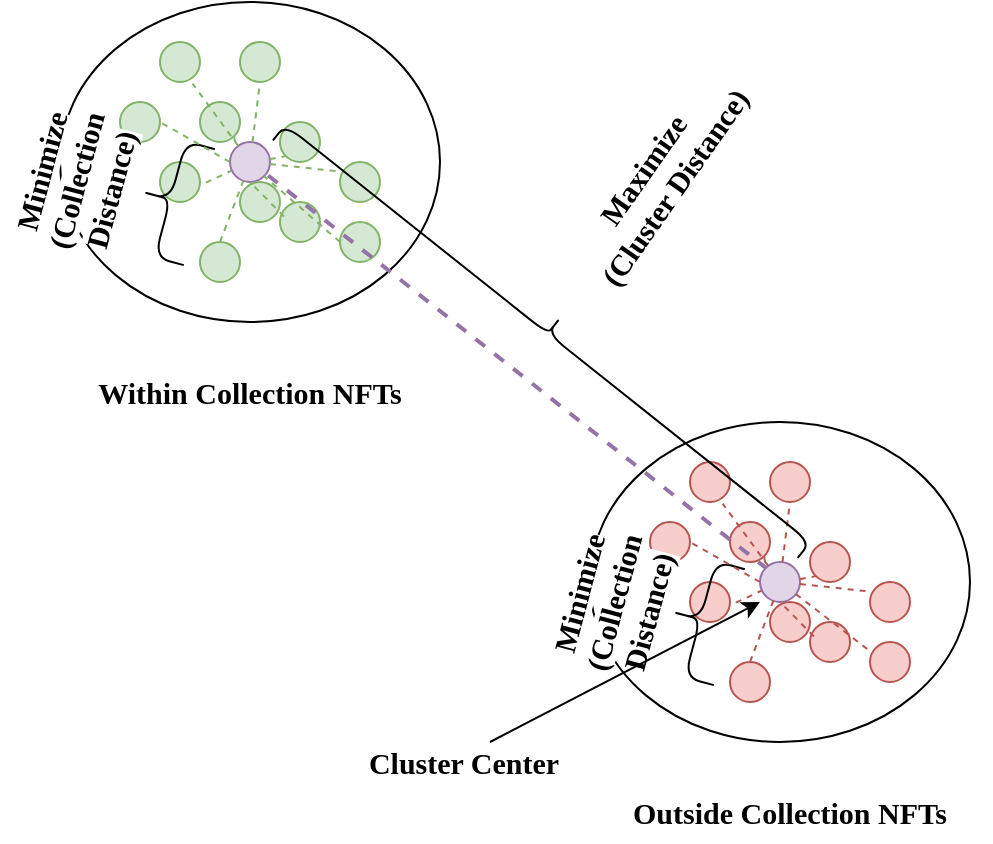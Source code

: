 <mxfile version="20.2.7" type="device"><diagram id="brc-46e0PO8EPQsznpxJ" name="Page-1"><mxGraphModel dx="1093" dy="527" grid="1" gridSize="10" guides="1" tooltips="1" connect="1" arrows="1" fold="1" page="1" pageScale="1" pageWidth="850" pageHeight="1100" math="0" shadow="0"><root><mxCell id="0"/><mxCell id="1" parent="0"/><mxCell id="v1wjf9izlJEfH41Vqydj-316" value="" style="group" vertex="1" connectable="0" parent="1"><mxGeometry x="72.011" y="170" width="482.989" height="420" as="geometry"/></mxCell><mxCell id="v1wjf9izlJEfH41Vqydj-227" value="" style="ellipse;whiteSpace=wrap;html=1;fontFamily=Times New Roman;fontSize=15;" vertex="1" parent="v1wjf9izlJEfH41Vqydj-316"><mxGeometry x="282.989" y="210" width="190" height="160" as="geometry"/></mxCell><mxCell id="v1wjf9izlJEfH41Vqydj-228" value="" style="ellipse;whiteSpace=wrap;html=1;aspect=fixed;fontFamily=Times New Roman;fontSize=15;fillColor=#f8cecc;strokeColor=#b85450;" vertex="1" parent="v1wjf9izlJEfH41Vqydj-316"><mxGeometry x="372.989" y="230" width="20" height="20" as="geometry"/></mxCell><mxCell id="v1wjf9izlJEfH41Vqydj-229" value="" style="ellipse;whiteSpace=wrap;html=1;aspect=fixed;fontFamily=Times New Roman;fontSize=15;fillColor=#f8cecc;strokeColor=#b85450;" vertex="1" parent="v1wjf9izlJEfH41Vqydj-316"><mxGeometry x="392.989" y="270" width="20" height="20" as="geometry"/></mxCell><mxCell id="v1wjf9izlJEfH41Vqydj-230" value="" style="ellipse;whiteSpace=wrap;html=1;aspect=fixed;fontFamily=Times New Roman;fontSize=15;fillColor=#f8cecc;strokeColor=#b85450;" vertex="1" parent="v1wjf9izlJEfH41Vqydj-316"><mxGeometry x="352.989" y="260" width="20" height="20" as="geometry"/></mxCell><mxCell id="v1wjf9izlJEfH41Vqydj-231" value="" style="ellipse;whiteSpace=wrap;html=1;aspect=fixed;fontFamily=Times New Roman;fontSize=15;fillColor=#e1d5e7;strokeColor=#9673a6;" vertex="1" parent="v1wjf9izlJEfH41Vqydj-316"><mxGeometry x="367.989" y="280" width="20" height="20" as="geometry"/></mxCell><mxCell id="v1wjf9izlJEfH41Vqydj-232" value="" style="ellipse;whiteSpace=wrap;html=1;aspect=fixed;fontFamily=Times New Roman;fontSize=15;fillColor=#f8cecc;strokeColor=#b85450;" vertex="1" parent="v1wjf9izlJEfH41Vqydj-316"><mxGeometry x="392.989" y="310" width="20" height="20" as="geometry"/></mxCell><mxCell id="v1wjf9izlJEfH41Vqydj-233" value="" style="ellipse;whiteSpace=wrap;html=1;aspect=fixed;fontFamily=Times New Roman;fontSize=15;fillColor=#f8cecc;strokeColor=#b85450;" vertex="1" parent="v1wjf9izlJEfH41Vqydj-316"><mxGeometry x="422.989" y="290" width="20" height="20" as="geometry"/></mxCell><mxCell id="v1wjf9izlJEfH41Vqydj-234" value="" style="ellipse;whiteSpace=wrap;html=1;aspect=fixed;fontFamily=Times New Roman;fontSize=15;fillColor=#f8cecc;strokeColor=#b85450;" vertex="1" parent="v1wjf9izlJEfH41Vqydj-316"><mxGeometry x="422.989" y="320" width="20" height="20" as="geometry"/></mxCell><mxCell id="v1wjf9izlJEfH41Vqydj-235" value="" style="ellipse;whiteSpace=wrap;html=1;aspect=fixed;fontFamily=Times New Roman;fontSize=15;fillColor=#f8cecc;strokeColor=#b85450;" vertex="1" parent="v1wjf9izlJEfH41Vqydj-316"><mxGeometry x="332.989" y="230" width="20" height="20" as="geometry"/></mxCell><mxCell id="v1wjf9izlJEfH41Vqydj-236" value="" style="ellipse;whiteSpace=wrap;html=1;aspect=fixed;fontFamily=Times New Roman;fontSize=15;fillColor=#f8cecc;strokeColor=#b85450;" vertex="1" parent="v1wjf9izlJEfH41Vqydj-316"><mxGeometry x="312.989" y="260" width="20" height="20" as="geometry"/></mxCell><mxCell id="v1wjf9izlJEfH41Vqydj-237" value="" style="ellipse;whiteSpace=wrap;html=1;aspect=fixed;fontFamily=Times New Roman;fontSize=15;fillColor=#f8cecc;strokeColor=#b85450;" vertex="1" parent="v1wjf9izlJEfH41Vqydj-316"><mxGeometry x="332.989" y="290" width="20" height="20" as="geometry"/></mxCell><mxCell id="v1wjf9izlJEfH41Vqydj-238" value="" style="ellipse;whiteSpace=wrap;html=1;aspect=fixed;fontFamily=Times New Roman;fontSize=15;fillColor=#f8cecc;strokeColor=#b85450;" vertex="1" parent="v1wjf9izlJEfH41Vqydj-316"><mxGeometry x="352.989" y="330" width="20" height="20" as="geometry"/></mxCell><mxCell id="v1wjf9izlJEfH41Vqydj-239" value="" style="shape=curlyBracket;whiteSpace=wrap;html=1;rounded=1;fontFamily=Times New Roman;fontSize=15;size=0.5;rotation=15;fillColor=default;strokeColor=default;" vertex="1" parent="v1wjf9izlJEfH41Vqydj-316"><mxGeometry x="323.159" y="278.7" width="30" height="59.99" as="geometry"/></mxCell><mxCell id="v1wjf9izlJEfH41Vqydj-240" value="&lt;span style=&quot;background-color: rgb(255, 255, 255);&quot;&gt;&lt;b&gt;Minimize (Collection Distance)&lt;/b&gt;&lt;/span&gt;" style="text;html=1;strokeColor=none;fillColor=none;align=center;verticalAlign=middle;whiteSpace=wrap;rounded=0;fontFamily=Times New Roman;fontSize=15;rotation=-75;" vertex="1" parent="v1wjf9izlJEfH41Vqydj-316"><mxGeometry x="251.879" y="285" width="85" height="30" as="geometry"/></mxCell><mxCell id="v1wjf9izlJEfH41Vqydj-241" value="" style="ellipse;whiteSpace=wrap;html=1;aspect=fixed;fontFamily=Times New Roman;fontSize=15;fillColor=#f8cecc;strokeColor=#b85450;" vertex="1" parent="v1wjf9izlJEfH41Vqydj-316"><mxGeometry x="372.989" y="300" width="20" height="20" as="geometry"/></mxCell><mxCell id="v1wjf9izlJEfH41Vqydj-242" value="" style="endArrow=none;dashed=1;html=1;rounded=0;fontFamily=Times New Roman;fontSize=15;exitX=0.5;exitY=0;exitDx=0;exitDy=0;entryX=0.341;entryY=0.946;entryDx=0;entryDy=0;entryPerimeter=0;fillColor=#f8cecc;strokeColor=#b85450;" edge="1" parent="v1wjf9izlJEfH41Vqydj-316" source="v1wjf9izlJEfH41Vqydj-238" target="v1wjf9izlJEfH41Vqydj-231"><mxGeometry width="50" height="50" relative="1" as="geometry"><mxPoint x="212.989" y="390" as="sourcePoint"/><mxPoint x="262.989" y="340" as="targetPoint"/></mxGeometry></mxCell><mxCell id="v1wjf9izlJEfH41Vqydj-243" value="" style="endArrow=none;dashed=1;html=1;rounded=0;fontFamily=Times New Roman;fontSize=15;entryX=0;entryY=0;entryDx=0;entryDy=0;exitX=1;exitY=1;exitDx=0;exitDy=0;fillColor=#f8cecc;strokeColor=#b85450;" edge="1" parent="v1wjf9izlJEfH41Vqydj-316" source="v1wjf9izlJEfH41Vqydj-230" target="v1wjf9izlJEfH41Vqydj-231"><mxGeometry width="50" height="50" relative="1" as="geometry"><mxPoint x="313.159" y="295" as="sourcePoint"/><mxPoint x="363.159" y="245" as="targetPoint"/></mxGeometry></mxCell><mxCell id="v1wjf9izlJEfH41Vqydj-244" value="" style="endArrow=none;dashed=1;html=1;rounded=0;fontFamily=Times New Roman;fontSize=15;entryX=0.815;entryY=1.041;entryDx=0;entryDy=0;entryPerimeter=0;fillColor=#f8cecc;strokeColor=#b85450;" edge="1" parent="v1wjf9izlJEfH41Vqydj-316" source="v1wjf9izlJEfH41Vqydj-231" target="v1wjf9izlJEfH41Vqydj-235"><mxGeometry width="50" height="50" relative="1" as="geometry"><mxPoint x="342.989" y="300" as="sourcePoint"/><mxPoint x="392.989" y="250" as="targetPoint"/></mxGeometry></mxCell><mxCell id="v1wjf9izlJEfH41Vqydj-245" value="" style="endArrow=none;dashed=1;html=1;rounded=0;fontFamily=Times New Roman;fontSize=15;entryX=0.5;entryY=1;entryDx=0;entryDy=0;fillColor=#f8cecc;strokeColor=#b85450;" edge="1" parent="v1wjf9izlJEfH41Vqydj-316" source="v1wjf9izlJEfH41Vqydj-231" target="v1wjf9izlJEfH41Vqydj-228"><mxGeometry width="50" height="50" relative="1" as="geometry"><mxPoint x="322.989" y="310" as="sourcePoint"/><mxPoint x="372.989" y="260" as="targetPoint"/></mxGeometry></mxCell><mxCell id="v1wjf9izlJEfH41Vqydj-246" value="" style="endArrow=none;dashed=1;html=1;rounded=0;fontFamily=Times New Roman;fontSize=15;entryX=0;entryY=1;entryDx=0;entryDy=0;fillColor=#f8cecc;strokeColor=#b85450;" edge="1" parent="v1wjf9izlJEfH41Vqydj-316" source="v1wjf9izlJEfH41Vqydj-231" target="v1wjf9izlJEfH41Vqydj-229"><mxGeometry width="50" height="50" relative="1" as="geometry"><mxPoint x="402.989" y="300" as="sourcePoint"/><mxPoint x="452.989" y="250" as="targetPoint"/></mxGeometry></mxCell><mxCell id="v1wjf9izlJEfH41Vqydj-247" value="" style="endArrow=none;dashed=1;html=1;rounded=0;fontFamily=Times New Roman;fontSize=15;entryX=-0.004;entryY=0.238;entryDx=0;entryDy=0;entryPerimeter=0;fillColor=#f8cecc;strokeColor=#b85450;" edge="1" parent="v1wjf9izlJEfH41Vqydj-316" source="v1wjf9izlJEfH41Vqydj-231" target="v1wjf9izlJEfH41Vqydj-233"><mxGeometry width="50" height="50" relative="1" as="geometry"><mxPoint x="422.989" y="310" as="sourcePoint"/><mxPoint x="472.989" y="260" as="targetPoint"/></mxGeometry></mxCell><mxCell id="v1wjf9izlJEfH41Vqydj-248" value="" style="endArrow=none;dashed=1;html=1;rounded=0;fontFamily=Times New Roman;fontSize=15;entryX=0.5;entryY=1;entryDx=0;entryDy=0;exitX=0.1;exitY=0.363;exitDx=0;exitDy=0;exitPerimeter=0;fillColor=#f8cecc;strokeColor=#b85450;" edge="1" parent="v1wjf9izlJEfH41Vqydj-316" source="v1wjf9izlJEfH41Vqydj-232" target="v1wjf9izlJEfH41Vqydj-231"><mxGeometry width="50" height="50" relative="1" as="geometry"><mxPoint x="362.989" y="370" as="sourcePoint"/><mxPoint x="412.989" y="320" as="targetPoint"/></mxGeometry></mxCell><mxCell id="v1wjf9izlJEfH41Vqydj-249" value="" style="endArrow=none;dashed=1;html=1;rounded=0;fontFamily=Times New Roman;fontSize=15;entryX=1;entryY=0.5;entryDx=0;entryDy=0;exitX=0;exitY=0.5;exitDx=0;exitDy=0;fillColor=#f8cecc;strokeColor=#b85450;" edge="1" parent="v1wjf9izlJEfH41Vqydj-316" source="v1wjf9izlJEfH41Vqydj-231" target="v1wjf9izlJEfH41Vqydj-236"><mxGeometry width="50" height="50" relative="1" as="geometry"><mxPoint x="322.989" y="300" as="sourcePoint"/><mxPoint x="372.989" y="250" as="targetPoint"/></mxGeometry></mxCell><mxCell id="v1wjf9izlJEfH41Vqydj-250" value="" style="endArrow=none;dashed=1;html=1;rounded=0;fontFamily=Times New Roman;fontSize=15;entryX=0.037;entryY=0.717;entryDx=0;entryDy=0;entryPerimeter=0;fillColor=#f8cecc;strokeColor=#b85450;" edge="1" parent="v1wjf9izlJEfH41Vqydj-316" source="v1wjf9izlJEfH41Vqydj-239" target="v1wjf9izlJEfH41Vqydj-231"><mxGeometry width="50" height="50" relative="1" as="geometry"><mxPoint x="342.989" y="380" as="sourcePoint"/><mxPoint x="392.989" y="330" as="targetPoint"/></mxGeometry></mxCell><mxCell id="v1wjf9izlJEfH41Vqydj-143" value="" style="ellipse;whiteSpace=wrap;html=1;fontFamily=Times New Roman;fontSize=15;" vertex="1" parent="v1wjf9izlJEfH41Vqydj-316"><mxGeometry x="17.989" width="190" height="160" as="geometry"/></mxCell><mxCell id="v1wjf9izlJEfH41Vqydj-131" value="" style="ellipse;whiteSpace=wrap;html=1;aspect=fixed;fontFamily=Times New Roman;fontSize=15;fillColor=#d5e8d4;strokeColor=#82b366;" vertex="1" parent="v1wjf9izlJEfH41Vqydj-316"><mxGeometry x="107.989" y="20" width="20" height="20" as="geometry"/></mxCell><mxCell id="v1wjf9izlJEfH41Vqydj-132" value="" style="ellipse;whiteSpace=wrap;html=1;aspect=fixed;fontFamily=Times New Roman;fontSize=15;fillColor=#d5e8d4;strokeColor=#82b366;" vertex="1" parent="v1wjf9izlJEfH41Vqydj-316"><mxGeometry x="127.989" y="60" width="20" height="20" as="geometry"/></mxCell><mxCell id="v1wjf9izlJEfH41Vqydj-133" value="" style="ellipse;whiteSpace=wrap;html=1;aspect=fixed;fontFamily=Times New Roman;fontSize=15;fillColor=#d5e8d4;strokeColor=#82b366;" vertex="1" parent="v1wjf9izlJEfH41Vqydj-316"><mxGeometry x="87.989" y="50" width="20" height="20" as="geometry"/></mxCell><mxCell id="v1wjf9izlJEfH41Vqydj-134" value="" style="ellipse;whiteSpace=wrap;html=1;aspect=fixed;fontFamily=Times New Roman;fontSize=15;fillColor=#e1d5e7;strokeColor=#9673a6;" vertex="1" parent="v1wjf9izlJEfH41Vqydj-316"><mxGeometry x="102.989" y="70" width="20" height="20" as="geometry"/></mxCell><mxCell id="v1wjf9izlJEfH41Vqydj-135" value="" style="ellipse;whiteSpace=wrap;html=1;aspect=fixed;fontFamily=Times New Roman;fontSize=15;fillColor=#d5e8d4;strokeColor=#82b366;" vertex="1" parent="v1wjf9izlJEfH41Vqydj-316"><mxGeometry x="127.989" y="100" width="20" height="20" as="geometry"/></mxCell><mxCell id="v1wjf9izlJEfH41Vqydj-136" value="" style="ellipse;whiteSpace=wrap;html=1;aspect=fixed;fontFamily=Times New Roman;fontSize=15;fillColor=#d5e8d4;strokeColor=#82b366;" vertex="1" parent="v1wjf9izlJEfH41Vqydj-316"><mxGeometry x="157.989" y="80" width="20" height="20" as="geometry"/></mxCell><mxCell id="v1wjf9izlJEfH41Vqydj-137" value="" style="ellipse;whiteSpace=wrap;html=1;aspect=fixed;fontFamily=Times New Roman;fontSize=15;fillColor=#d5e8d4;strokeColor=#82b366;" vertex="1" parent="v1wjf9izlJEfH41Vqydj-316"><mxGeometry x="157.989" y="110" width="20" height="20" as="geometry"/></mxCell><mxCell id="v1wjf9izlJEfH41Vqydj-138" value="" style="ellipse;whiteSpace=wrap;html=1;aspect=fixed;fontFamily=Times New Roman;fontSize=15;fillColor=#d5e8d4;strokeColor=#82b366;" vertex="1" parent="v1wjf9izlJEfH41Vqydj-316"><mxGeometry x="67.989" y="20" width="20" height="20" as="geometry"/></mxCell><mxCell id="v1wjf9izlJEfH41Vqydj-139" value="" style="ellipse;whiteSpace=wrap;html=1;aspect=fixed;fontFamily=Times New Roman;fontSize=15;fillColor=#d5e8d4;strokeColor=#82b366;" vertex="1" parent="v1wjf9izlJEfH41Vqydj-316"><mxGeometry x="47.989" y="50" width="20" height="20" as="geometry"/></mxCell><mxCell id="v1wjf9izlJEfH41Vqydj-140" value="" style="ellipse;whiteSpace=wrap;html=1;aspect=fixed;fontFamily=Times New Roman;fontSize=15;fillColor=#d5e8d4;strokeColor=#82b366;" vertex="1" parent="v1wjf9izlJEfH41Vqydj-316"><mxGeometry x="67.989" y="80" width="20" height="20" as="geometry"/></mxCell><mxCell id="v1wjf9izlJEfH41Vqydj-141" value="" style="ellipse;whiteSpace=wrap;html=1;aspect=fixed;fontFamily=Times New Roman;fontSize=15;fillColor=#d5e8d4;strokeColor=#82b366;" vertex="1" parent="v1wjf9izlJEfH41Vqydj-316"><mxGeometry x="87.989" y="120" width="20" height="20" as="geometry"/></mxCell><mxCell id="v1wjf9izlJEfH41Vqydj-160" value="&lt;b&gt;Within Collection NFTs&lt;/b&gt;" style="text;html=1;strokeColor=none;fillColor=none;align=center;verticalAlign=middle;whiteSpace=wrap;rounded=0;fontFamily=Times New Roman;fontSize=15;" vertex="1" parent="v1wjf9izlJEfH41Vqydj-316"><mxGeometry x="12.989" y="180" width="200" height="30" as="geometry"/></mxCell><mxCell id="v1wjf9izlJEfH41Vqydj-161" value="&lt;b&gt;Outside Collection NFTs&lt;/b&gt;" style="text;html=1;strokeColor=none;fillColor=none;align=center;verticalAlign=middle;whiteSpace=wrap;rounded=0;fontFamily=Times New Roman;fontSize=15;" vertex="1" parent="v1wjf9izlJEfH41Vqydj-316"><mxGeometry x="282.989" y="390" width="200" height="30" as="geometry"/></mxCell><mxCell id="v1wjf9izlJEfH41Vqydj-165" value="" style="shape=curlyBracket;whiteSpace=wrap;html=1;rounded=1;fontFamily=Times New Roman;fontSize=15;size=0.5;rotation=15;fillColor=#d5e8d4;strokeColor=default;" vertex="1" parent="v1wjf9izlJEfH41Vqydj-316"><mxGeometry x="58.159" y="68.7" width="30" height="59.99" as="geometry"/></mxCell><mxCell id="v1wjf9izlJEfH41Vqydj-166" value="&lt;span style=&quot;background-color: rgb(255, 255, 255);&quot;&gt;&lt;b&gt;Minimize (Collection Distance)&lt;br&gt;&lt;/b&gt;&lt;/span&gt;" style="text;html=1;strokeColor=none;fillColor=none;align=center;verticalAlign=middle;whiteSpace=wrap;rounded=0;fontFamily=Times New Roman;fontSize=15;rotation=-75;" vertex="1" parent="v1wjf9izlJEfH41Vqydj-316"><mxGeometry x="-17.011" y="73.83" width="85" height="30" as="geometry"/></mxCell><mxCell id="v1wjf9izlJEfH41Vqydj-172" value="" style="endArrow=none;dashed=1;html=1;rounded=0;fontFamily=Times New Roman;fontSize=15;entryX=0;entryY=0;entryDx=0;entryDy=0;exitX=0.955;exitY=0.838;exitDx=0;exitDy=0;exitPerimeter=0;fillColor=#e1d5e7;strokeColor=#9673a6;strokeWidth=2;" edge="1" parent="v1wjf9izlJEfH41Vqydj-316" source="v1wjf9izlJEfH41Vqydj-134"><mxGeometry width="50" height="50" relative="1" as="geometry"><mxPoint x="122.989" y="90" as="sourcePoint"/><mxPoint x="370.918" y="282.929" as="targetPoint"/></mxGeometry></mxCell><mxCell id="v1wjf9izlJEfH41Vqydj-173" value="" style="shape=curlyBracket;whiteSpace=wrap;html=1;rounded=1;fontFamily=Times New Roman;fontSize=15;size=0.5;rotation=128.5;" vertex="1" parent="v1wjf9izlJEfH41Vqydj-316"><mxGeometry x="251.879" y="-1.85" width="19.93" height="335.28" as="geometry"/></mxCell><mxCell id="v1wjf9izlJEfH41Vqydj-174" value="&lt;div&gt;&lt;b&gt;Maximize&lt;/b&gt;&lt;/div&gt;&lt;b&gt;&amp;nbsp;(Cluster Distance)&lt;br&gt;&lt;/b&gt;" style="text;html=1;strokeColor=none;fillColor=none;align=center;verticalAlign=middle;whiteSpace=wrap;rounded=0;fontFamily=Times New Roman;fontSize=15;rotation=-55;" vertex="1" parent="v1wjf9izlJEfH41Vqydj-316"><mxGeometry x="235.649" y="73.83" width="161.11" height="30" as="geometry"/></mxCell><mxCell id="v1wjf9izlJEfH41Vqydj-213" value="" style="ellipse;whiteSpace=wrap;html=1;aspect=fixed;fontFamily=Times New Roman;fontSize=15;fillColor=#d5e8d4;strokeColor=#82b366;" vertex="1" parent="v1wjf9izlJEfH41Vqydj-316"><mxGeometry x="107.989" y="90" width="20" height="20" as="geometry"/></mxCell><mxCell id="v1wjf9izlJEfH41Vqydj-217" value="" style="endArrow=none;dashed=1;html=1;rounded=0;fontFamily=Times New Roman;fontSize=15;exitX=0.5;exitY=0;exitDx=0;exitDy=0;entryX=0.341;entryY=0.946;entryDx=0;entryDy=0;entryPerimeter=0;fillColor=#d5e8d4;strokeColor=#82b366;" edge="1" parent="v1wjf9izlJEfH41Vqydj-316" source="v1wjf9izlJEfH41Vqydj-141" target="v1wjf9izlJEfH41Vqydj-134"><mxGeometry width="50" height="50" relative="1" as="geometry"><mxPoint x="-52.011" y="180" as="sourcePoint"/><mxPoint x="-2.011" y="130" as="targetPoint"/></mxGeometry></mxCell><mxCell id="v1wjf9izlJEfH41Vqydj-218" value="" style="endArrow=none;dashed=1;html=1;rounded=0;fontFamily=Times New Roman;fontSize=15;entryX=0;entryY=0;entryDx=0;entryDy=0;exitX=1;exitY=1;exitDx=0;exitDy=0;fillColor=#d5e8d4;strokeColor=#82b366;" edge="1" parent="v1wjf9izlJEfH41Vqydj-316" source="v1wjf9izlJEfH41Vqydj-133" target="v1wjf9izlJEfH41Vqydj-134"><mxGeometry width="50" height="50" relative="1" as="geometry"><mxPoint x="48.159" y="85" as="sourcePoint"/><mxPoint x="98.159" y="35" as="targetPoint"/></mxGeometry></mxCell><mxCell id="v1wjf9izlJEfH41Vqydj-219" value="" style="endArrow=none;dashed=1;html=1;rounded=0;fontFamily=Times New Roman;fontSize=15;entryX=0.815;entryY=1.041;entryDx=0;entryDy=0;entryPerimeter=0;fillColor=#d5e8d4;strokeColor=#82b366;" edge="1" parent="v1wjf9izlJEfH41Vqydj-316" source="v1wjf9izlJEfH41Vqydj-134" target="v1wjf9izlJEfH41Vqydj-138"><mxGeometry width="50" height="50" relative="1" as="geometry"><mxPoint x="77.989" y="90" as="sourcePoint"/><mxPoint x="127.989" y="40" as="targetPoint"/></mxGeometry></mxCell><mxCell id="v1wjf9izlJEfH41Vqydj-220" value="" style="endArrow=none;dashed=1;html=1;rounded=0;fontFamily=Times New Roman;fontSize=15;entryX=0.5;entryY=1;entryDx=0;entryDy=0;fillColor=#d5e8d4;strokeColor=#82b366;" edge="1" parent="v1wjf9izlJEfH41Vqydj-316" source="v1wjf9izlJEfH41Vqydj-134" target="v1wjf9izlJEfH41Vqydj-131"><mxGeometry width="50" height="50" relative="1" as="geometry"><mxPoint x="57.989" y="100" as="sourcePoint"/><mxPoint x="107.989" y="50" as="targetPoint"/></mxGeometry></mxCell><mxCell id="v1wjf9izlJEfH41Vqydj-221" value="" style="endArrow=none;dashed=1;html=1;rounded=0;fontFamily=Times New Roman;fontSize=15;entryX=0;entryY=1;entryDx=0;entryDy=0;fillColor=#d5e8d4;strokeColor=#82b366;" edge="1" parent="v1wjf9izlJEfH41Vqydj-316" source="v1wjf9izlJEfH41Vqydj-134" target="v1wjf9izlJEfH41Vqydj-132"><mxGeometry width="50" height="50" relative="1" as="geometry"><mxPoint x="137.989" y="90" as="sourcePoint"/><mxPoint x="187.989" y="40" as="targetPoint"/></mxGeometry></mxCell><mxCell id="v1wjf9izlJEfH41Vqydj-222" value="" style="endArrow=none;dashed=1;html=1;rounded=0;fontFamily=Times New Roman;fontSize=15;entryX=-0.004;entryY=0.238;entryDx=0;entryDy=0;entryPerimeter=0;fillColor=#d5e8d4;strokeColor=#82b366;" edge="1" parent="v1wjf9izlJEfH41Vqydj-316" source="v1wjf9izlJEfH41Vqydj-134" target="v1wjf9izlJEfH41Vqydj-136"><mxGeometry width="50" height="50" relative="1" as="geometry"><mxPoint x="157.989" y="100" as="sourcePoint"/><mxPoint x="207.989" y="50" as="targetPoint"/></mxGeometry></mxCell><mxCell id="v1wjf9izlJEfH41Vqydj-223" value="" style="endArrow=none;dashed=1;html=1;rounded=0;fontFamily=Times New Roman;fontSize=15;entryX=0.5;entryY=1;entryDx=0;entryDy=0;exitX=0.1;exitY=0.363;exitDx=0;exitDy=0;exitPerimeter=0;fillColor=#d5e8d4;strokeColor=#82b366;" edge="1" parent="v1wjf9izlJEfH41Vqydj-316" source="v1wjf9izlJEfH41Vqydj-135" target="v1wjf9izlJEfH41Vqydj-134"><mxGeometry width="50" height="50" relative="1" as="geometry"><mxPoint x="97.989" y="160" as="sourcePoint"/><mxPoint x="147.989" y="110" as="targetPoint"/></mxGeometry></mxCell><mxCell id="v1wjf9izlJEfH41Vqydj-224" value="" style="endArrow=none;dashed=1;html=1;rounded=0;fontFamily=Times New Roman;fontSize=15;entryX=1;entryY=0.5;entryDx=0;entryDy=0;exitX=0;exitY=0.5;exitDx=0;exitDy=0;fillColor=#d5e8d4;strokeColor=#82b366;" edge="1" parent="v1wjf9izlJEfH41Vqydj-316" source="v1wjf9izlJEfH41Vqydj-134" target="v1wjf9izlJEfH41Vqydj-139"><mxGeometry width="50" height="50" relative="1" as="geometry"><mxPoint x="57.989" y="90" as="sourcePoint"/><mxPoint x="107.989" y="40" as="targetPoint"/></mxGeometry></mxCell><mxCell id="v1wjf9izlJEfH41Vqydj-226" value="" style="endArrow=none;dashed=1;html=1;rounded=0;fontFamily=Times New Roman;fontSize=15;entryX=0.037;entryY=0.717;entryDx=0;entryDy=0;entryPerimeter=0;fillColor=#d5e8d4;strokeColor=#82b366;" edge="1" parent="v1wjf9izlJEfH41Vqydj-316" source="v1wjf9izlJEfH41Vqydj-165" target="v1wjf9izlJEfH41Vqydj-134"><mxGeometry width="50" height="50" relative="1" as="geometry"><mxPoint x="77.989" y="170" as="sourcePoint"/><mxPoint x="127.989" y="120" as="targetPoint"/></mxGeometry></mxCell><mxCell id="v1wjf9izlJEfH41Vqydj-251" value="" style="endArrow=none;dashed=1;html=1;rounded=0;fontFamily=Times New Roman;fontSize=15;entryX=1;entryY=1;entryDx=0;entryDy=0;fillColor=#d5e8d4;strokeColor=#82b366;" edge="1" parent="v1wjf9izlJEfH41Vqydj-316" target="v1wjf9izlJEfH41Vqydj-134"><mxGeometry width="50" height="50" relative="1" as="geometry"><mxPoint x="157.989" y="120" as="sourcePoint"/><mxPoint x="119.809" y="98.92" as="targetPoint"/></mxGeometry></mxCell><mxCell id="v1wjf9izlJEfH41Vqydj-252" value="" style="endArrow=none;dashed=1;html=1;rounded=0;fontFamily=Times New Roman;fontSize=15;entryX=0.051;entryY=0.269;entryDx=0;entryDy=0;entryPerimeter=0;fillColor=#f8cecc;strokeColor=#b85450;" edge="1" parent="v1wjf9izlJEfH41Vqydj-316" source="v1wjf9izlJEfH41Vqydj-231" target="v1wjf9izlJEfH41Vqydj-234"><mxGeometry width="50" height="50" relative="1" as="geometry"><mxPoint x="397.937" y="301.016" as="sourcePoint"/><mxPoint x="432.909" y="304.76" as="targetPoint"/></mxGeometry></mxCell><mxCell id="v1wjf9izlJEfH41Vqydj-313" value="" style="endArrow=classic;html=1;rounded=0;fontFamily=Times New Roman;fontSize=15;strokeWidth=1;spacing=2;" edge="1" parent="v1wjf9izlJEfH41Vqydj-316"><mxGeometry width="50" height="50" relative="1" as="geometry"><mxPoint x="232.989" y="370" as="sourcePoint"/><mxPoint x="367.989" y="300" as="targetPoint"/></mxGeometry></mxCell><mxCell id="v1wjf9izlJEfH41Vqydj-315" value="&lt;b&gt;Cluster Center&lt;/b&gt;" style="text;html=1;strokeColor=none;fillColor=none;align=center;verticalAlign=middle;whiteSpace=wrap;rounded=0;labelBackgroundColor=#FFFFFF;fontFamily=Times New Roman;fontSize=15;" vertex="1" parent="v1wjf9izlJEfH41Vqydj-316"><mxGeometry x="167.989" y="365" width="103.82" height="30" as="geometry"/></mxCell></root></mxGraphModel></diagram></mxfile>